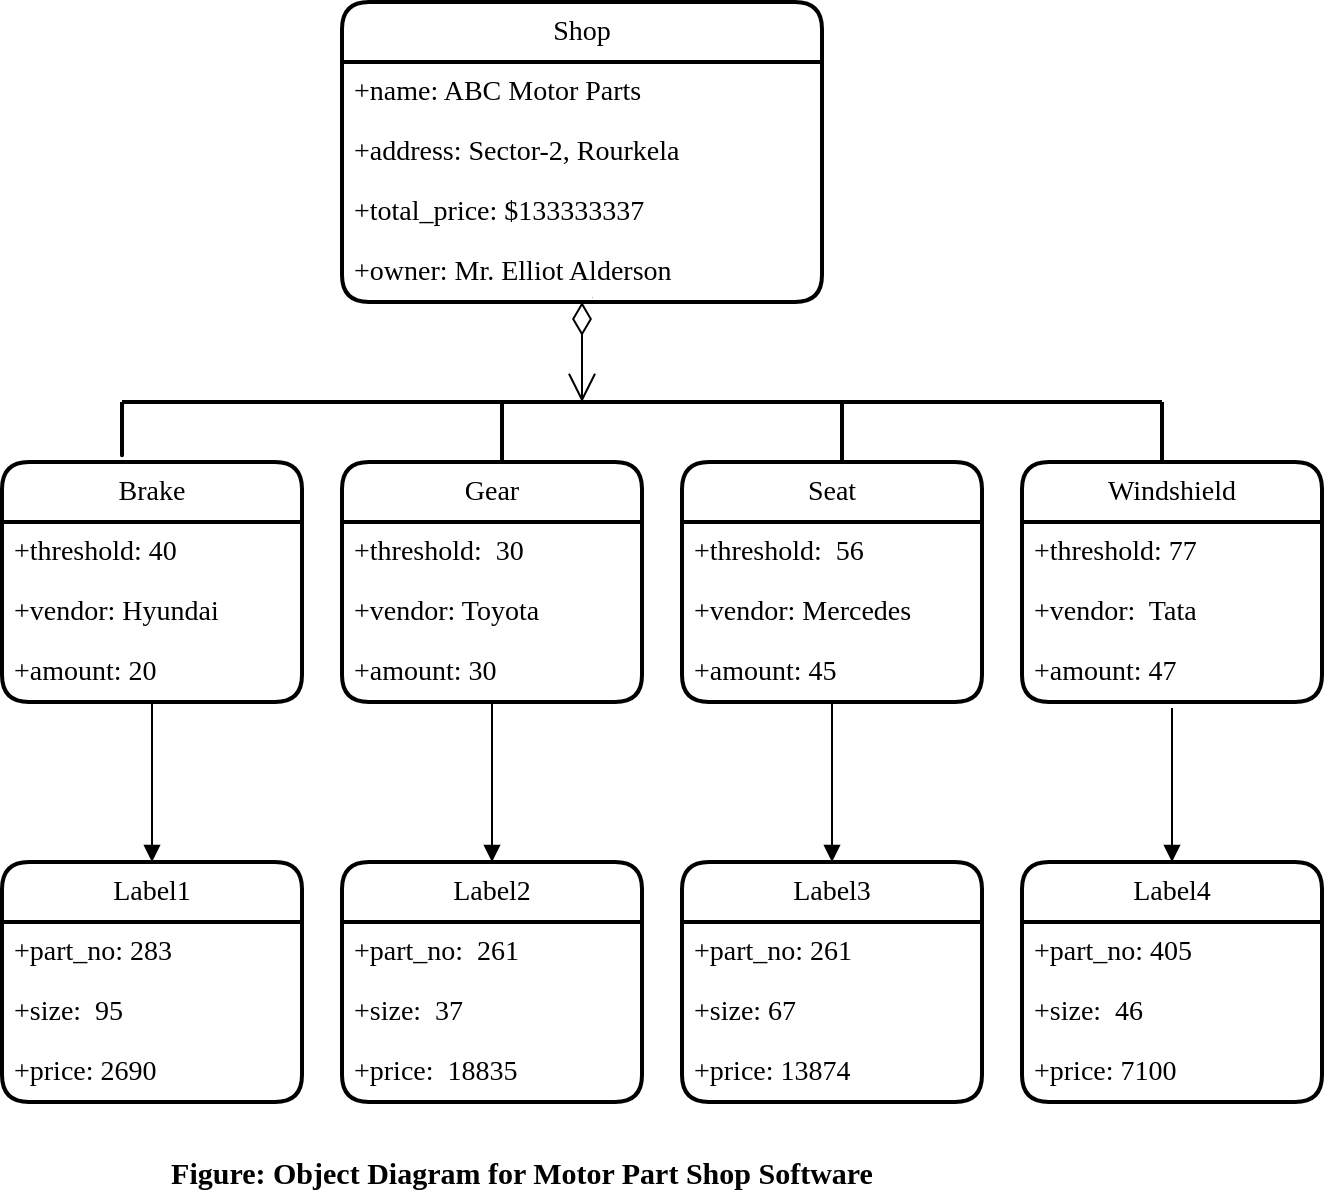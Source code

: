 <mxfile version="21.1.5" type="device">
  <diagram name="Page-1" id="Br9azxL4yE_4B7ivNwfj">
    <mxGraphModel dx="1221" dy="627" grid="1" gridSize="10" guides="1" tooltips="1" connect="1" arrows="1" fold="1" page="1" pageScale="1" pageWidth="1169" pageHeight="827" math="0" shadow="0">
      <root>
        <mxCell id="0" />
        <mxCell id="1" parent="0" />
        <mxCell id="c59rOInWtLs_jkFZpN9e-1" value="Shop" style="swimlane;fontStyle=0;childLayout=stackLayout;horizontal=1;startSize=30;horizontalStack=0;resizeParent=1;resizeParentMax=0;resizeLast=0;collapsible=1;marginBottom=0;whiteSpace=wrap;html=1;strokeWidth=2;fontSize=14;fontFamily=https://fonts.google.com/specimen/Poppins;fontSource=https%3A%2F%2Ffonts.googleapis.com%2Fcss%3Ffamily%3Dhttps%253A%252F%252Ffonts.google.com%252Fspecimen%252FPoppins;rounded=1;" parent="1" vertex="1">
          <mxGeometry x="340" y="220" width="240" height="150" as="geometry" />
        </mxCell>
        <mxCell id="c59rOInWtLs_jkFZpN9e-2" value="+name: ABC Motor Parts" style="text;strokeColor=none;fillColor=none;align=left;verticalAlign=middle;spacingLeft=4;spacingRight=4;overflow=hidden;points=[[0,0.5],[1,0.5]];portConstraint=eastwest;rotatable=0;whiteSpace=wrap;html=1;strokeWidth=2;fontSize=14;fontFamily=https://fonts.google.com/specimen/Poppins;fontSource=https%3A%2F%2Ffonts.googleapis.com%2Fcss%3Ffamily%3Dhttps%253A%252F%252Ffonts.google.com%252Fspecimen%252FPoppins;rounded=1;" parent="c59rOInWtLs_jkFZpN9e-1" vertex="1">
          <mxGeometry y="30" width="240" height="30" as="geometry" />
        </mxCell>
        <mxCell id="c59rOInWtLs_jkFZpN9e-3" value="+address: Sector-2, Rourkela" style="text;strokeColor=none;fillColor=none;align=left;verticalAlign=middle;spacingLeft=4;spacingRight=4;overflow=hidden;points=[[0,0.5],[1,0.5]];portConstraint=eastwest;rotatable=0;whiteSpace=wrap;html=1;strokeWidth=2;fontSize=14;fontFamily=https://fonts.google.com/specimen/Poppins;fontSource=https%3A%2F%2Ffonts.googleapis.com%2Fcss%3Ffamily%3Dhttps%253A%252F%252Ffonts.google.com%252Fspecimen%252FPoppins;rounded=1;" parent="c59rOInWtLs_jkFZpN9e-1" vertex="1">
          <mxGeometry y="60" width="240" height="30" as="geometry" />
        </mxCell>
        <mxCell id="c59rOInWtLs_jkFZpN9e-16" value="+total_price: $133333337" style="text;strokeColor=none;fillColor=none;align=left;verticalAlign=middle;spacingLeft=4;spacingRight=4;overflow=hidden;points=[[0,0.5],[1,0.5]];portConstraint=eastwest;rotatable=0;whiteSpace=wrap;html=1;strokeWidth=2;fontSize=14;fontFamily=https://fonts.google.com/specimen/Poppins;fontSource=https%3A%2F%2Ffonts.googleapis.com%2Fcss%3Ffamily%3Dhttps%253A%252F%252Ffonts.google.com%252Fspecimen%252FPoppins;rounded=1;" parent="c59rOInWtLs_jkFZpN9e-1" vertex="1">
          <mxGeometry y="90" width="240" height="30" as="geometry" />
        </mxCell>
        <mxCell id="c59rOInWtLs_jkFZpN9e-4" value="+owner: Mr. Elliot Alderson" style="text;strokeColor=none;fillColor=none;align=left;verticalAlign=middle;spacingLeft=4;spacingRight=4;overflow=hidden;points=[[0,0.5],[1,0.5]];portConstraint=eastwest;rotatable=0;whiteSpace=wrap;html=1;strokeWidth=2;fontSize=14;fontFamily=https://fonts.google.com/specimen/Poppins;fontSource=https%3A%2F%2Ffonts.googleapis.com%2Fcss%3Ffamily%3Dhttps%253A%252F%252Ffonts.google.com%252Fspecimen%252FPoppins;rounded=1;" parent="c59rOInWtLs_jkFZpN9e-1" vertex="1">
          <mxGeometry y="120" width="240" height="30" as="geometry" />
        </mxCell>
        <mxCell id="c59rOInWtLs_jkFZpN9e-21" value="Brake" style="swimlane;fontStyle=0;childLayout=stackLayout;horizontal=1;startSize=30;horizontalStack=0;resizeParent=1;resizeParentMax=0;resizeLast=0;collapsible=1;marginBottom=0;whiteSpace=wrap;html=1;strokeWidth=2;fontSize=14;fontFamily=https://fonts.google.com/specimen/Poppins;fontSource=https%3A%2F%2Ffonts.googleapis.com%2Fcss%3Ffamily%3Dhttps%253A%252F%252Ffonts.google.com%252Fspecimen%252FPoppins;rounded=1;" parent="1" vertex="1">
          <mxGeometry x="170" y="450" width="150" height="120" as="geometry" />
        </mxCell>
        <mxCell id="c59rOInWtLs_jkFZpN9e-22" value="+threshold: 40" style="text;strokeColor=none;fillColor=none;align=left;verticalAlign=middle;spacingLeft=4;spacingRight=4;overflow=hidden;points=[[0,0.5],[1,0.5]];portConstraint=eastwest;rotatable=0;whiteSpace=wrap;html=1;strokeWidth=2;fontSize=14;fontFamily=https://fonts.google.com/specimen/Poppins;fontSource=https%3A%2F%2Ffonts.googleapis.com%2Fcss%3Ffamily%3Dhttps%253A%252F%252Ffonts.google.com%252Fspecimen%252FPoppins;rounded=1;" parent="c59rOInWtLs_jkFZpN9e-21" vertex="1">
          <mxGeometry y="30" width="150" height="30" as="geometry" />
        </mxCell>
        <mxCell id="c59rOInWtLs_jkFZpN9e-23" value="+vendor: Hyundai" style="text;strokeColor=none;fillColor=none;align=left;verticalAlign=middle;spacingLeft=4;spacingRight=4;overflow=hidden;points=[[0,0.5],[1,0.5]];portConstraint=eastwest;rotatable=0;whiteSpace=wrap;html=1;strokeWidth=2;fontSize=14;fontFamily=https://fonts.google.com/specimen/Poppins;fontSource=https%3A%2F%2Ffonts.googleapis.com%2Fcss%3Ffamily%3Dhttps%253A%252F%252Ffonts.google.com%252Fspecimen%252FPoppins;rounded=1;" parent="c59rOInWtLs_jkFZpN9e-21" vertex="1">
          <mxGeometry y="60" width="150" height="30" as="geometry" />
        </mxCell>
        <mxCell id="c59rOInWtLs_jkFZpN9e-24" value="+amount: 20" style="text;strokeColor=none;fillColor=none;align=left;verticalAlign=middle;spacingLeft=4;spacingRight=4;overflow=hidden;points=[[0,0.5],[1,0.5]];portConstraint=eastwest;rotatable=0;whiteSpace=wrap;html=1;strokeWidth=2;fontSize=14;fontFamily=https://fonts.google.com/specimen/Poppins;fontSource=https%3A%2F%2Ffonts.googleapis.com%2Fcss%3Ffamily%3Dhttps%253A%252F%252Ffonts.google.com%252Fspecimen%252FPoppins;rounded=1;" parent="c59rOInWtLs_jkFZpN9e-21" vertex="1">
          <mxGeometry y="90" width="150" height="30" as="geometry" />
        </mxCell>
        <mxCell id="c59rOInWtLs_jkFZpN9e-25" value="Gear" style="swimlane;fontStyle=0;childLayout=stackLayout;horizontal=1;startSize=30;horizontalStack=0;resizeParent=1;resizeParentMax=0;resizeLast=0;collapsible=1;marginBottom=0;whiteSpace=wrap;html=1;strokeWidth=2;fontSize=14;fontFamily=https://fonts.google.com/specimen/Poppins;fontSource=https%3A%2F%2Ffonts.googleapis.com%2Fcss%3Ffamily%3Dhttps%253A%252F%252Ffonts.google.com%252Fspecimen%252FPoppins;rounded=1;" parent="1" vertex="1">
          <mxGeometry x="340" y="450" width="150" height="120" as="geometry" />
        </mxCell>
        <mxCell id="c59rOInWtLs_jkFZpN9e-26" value="+threshold:&amp;nbsp; 30&lt;br&gt;" style="text;strokeColor=none;fillColor=none;align=left;verticalAlign=middle;spacingLeft=4;spacingRight=4;overflow=hidden;points=[[0,0.5],[1,0.5]];portConstraint=eastwest;rotatable=0;whiteSpace=wrap;html=1;strokeWidth=2;fontSize=14;fontFamily=https://fonts.google.com/specimen/Poppins;fontSource=https%3A%2F%2Ffonts.googleapis.com%2Fcss%3Ffamily%3Dhttps%253A%252F%252Ffonts.google.com%252Fspecimen%252FPoppins;rounded=1;" parent="c59rOInWtLs_jkFZpN9e-25" vertex="1">
          <mxGeometry y="30" width="150" height="30" as="geometry" />
        </mxCell>
        <mxCell id="c59rOInWtLs_jkFZpN9e-27" value="+vendor: Toyota&lt;br&gt;" style="text;strokeColor=none;fillColor=none;align=left;verticalAlign=middle;spacingLeft=4;spacingRight=4;overflow=hidden;points=[[0,0.5],[1,0.5]];portConstraint=eastwest;rotatable=0;whiteSpace=wrap;html=1;strokeWidth=2;fontSize=14;fontFamily=https://fonts.google.com/specimen/Poppins;fontSource=https%3A%2F%2Ffonts.googleapis.com%2Fcss%3Ffamily%3Dhttps%253A%252F%252Ffonts.google.com%252Fspecimen%252FPoppins;rounded=1;" parent="c59rOInWtLs_jkFZpN9e-25" vertex="1">
          <mxGeometry y="60" width="150" height="30" as="geometry" />
        </mxCell>
        <mxCell id="c59rOInWtLs_jkFZpN9e-28" value="+amount: 30" style="text;strokeColor=none;fillColor=none;align=left;verticalAlign=middle;spacingLeft=4;spacingRight=4;overflow=hidden;points=[[0,0.5],[1,0.5]];portConstraint=eastwest;rotatable=0;whiteSpace=wrap;html=1;strokeWidth=2;fontSize=14;fontFamily=https://fonts.google.com/specimen/Poppins;fontSource=https%3A%2F%2Ffonts.googleapis.com%2Fcss%3Ffamily%3Dhttps%253A%252F%252Ffonts.google.com%252Fspecimen%252FPoppins;rounded=1;" parent="c59rOInWtLs_jkFZpN9e-25" vertex="1">
          <mxGeometry y="90" width="150" height="30" as="geometry" />
        </mxCell>
        <mxCell id="c59rOInWtLs_jkFZpN9e-29" value="Seat" style="swimlane;fontStyle=0;childLayout=stackLayout;horizontal=1;startSize=30;horizontalStack=0;resizeParent=1;resizeParentMax=0;resizeLast=0;collapsible=1;marginBottom=0;whiteSpace=wrap;html=1;strokeWidth=2;fontSize=14;fontFamily=https://fonts.google.com/specimen/Poppins;fontSource=https%3A%2F%2Ffonts.googleapis.com%2Fcss%3Ffamily%3Dhttps%253A%252F%252Ffonts.google.com%252Fspecimen%252FPoppins;rounded=1;" parent="1" vertex="1">
          <mxGeometry x="510" y="450" width="150" height="120" as="geometry" />
        </mxCell>
        <mxCell id="c59rOInWtLs_jkFZpN9e-30" value="+threshold:&amp;nbsp; 56" style="text;strokeColor=none;fillColor=none;align=left;verticalAlign=middle;spacingLeft=4;spacingRight=4;overflow=hidden;points=[[0,0.5],[1,0.5]];portConstraint=eastwest;rotatable=0;whiteSpace=wrap;html=1;strokeWidth=2;fontSize=14;fontFamily=https://fonts.google.com/specimen/Poppins;fontSource=https%3A%2F%2Ffonts.googleapis.com%2Fcss%3Ffamily%3Dhttps%253A%252F%252Ffonts.google.com%252Fspecimen%252FPoppins;rounded=1;" parent="c59rOInWtLs_jkFZpN9e-29" vertex="1">
          <mxGeometry y="30" width="150" height="30" as="geometry" />
        </mxCell>
        <mxCell id="c59rOInWtLs_jkFZpN9e-31" value="+vendor: Mercedes" style="text;strokeColor=none;fillColor=none;align=left;verticalAlign=middle;spacingLeft=4;spacingRight=4;overflow=hidden;points=[[0,0.5],[1,0.5]];portConstraint=eastwest;rotatable=0;whiteSpace=wrap;html=1;strokeWidth=2;fontSize=14;fontFamily=https://fonts.google.com/specimen/Poppins;fontSource=https%3A%2F%2Ffonts.googleapis.com%2Fcss%3Ffamily%3Dhttps%253A%252F%252Ffonts.google.com%252Fspecimen%252FPoppins;rounded=1;" parent="c59rOInWtLs_jkFZpN9e-29" vertex="1">
          <mxGeometry y="60" width="150" height="30" as="geometry" />
        </mxCell>
        <mxCell id="c59rOInWtLs_jkFZpN9e-32" value="+amount: 45" style="text;strokeColor=none;fillColor=none;align=left;verticalAlign=middle;spacingLeft=4;spacingRight=4;overflow=hidden;points=[[0,0.5],[1,0.5]];portConstraint=eastwest;rotatable=0;whiteSpace=wrap;html=1;strokeWidth=2;fontSize=14;fontFamily=https://fonts.google.com/specimen/Poppins;fontSource=https%3A%2F%2Ffonts.googleapis.com%2Fcss%3Ffamily%3Dhttps%253A%252F%252Ffonts.google.com%252Fspecimen%252FPoppins;rounded=1;" parent="c59rOInWtLs_jkFZpN9e-29" vertex="1">
          <mxGeometry y="90" width="150" height="30" as="geometry" />
        </mxCell>
        <mxCell id="c59rOInWtLs_jkFZpN9e-33" value="Windshield" style="swimlane;fontStyle=0;childLayout=stackLayout;horizontal=1;startSize=30;horizontalStack=0;resizeParent=1;resizeParentMax=0;resizeLast=0;collapsible=1;marginBottom=0;whiteSpace=wrap;html=1;strokeWidth=2;fontSize=14;fontFamily=https://fonts.google.com/specimen/Poppins;fontSource=https%3A%2F%2Ffonts.googleapis.com%2Fcss%3Ffamily%3Dhttps%253A%252F%252Ffonts.google.com%252Fspecimen%252FPoppins;rounded=1;" parent="1" vertex="1">
          <mxGeometry x="680" y="450" width="150" height="120" as="geometry" />
        </mxCell>
        <mxCell id="c59rOInWtLs_jkFZpN9e-34" value="+threshold: 77&lt;span style=&quot;white-space: pre;&quot;&gt;	&lt;/span&gt;" style="text;strokeColor=none;fillColor=none;align=left;verticalAlign=middle;spacingLeft=4;spacingRight=4;overflow=hidden;points=[[0,0.5],[1,0.5]];portConstraint=eastwest;rotatable=0;whiteSpace=wrap;html=1;strokeWidth=2;fontSize=14;fontFamily=https://fonts.google.com/specimen/Poppins;fontSource=https%3A%2F%2Ffonts.googleapis.com%2Fcss%3Ffamily%3Dhttps%253A%252F%252Ffonts.google.com%252Fspecimen%252FPoppins;rounded=1;" parent="c59rOInWtLs_jkFZpN9e-33" vertex="1">
          <mxGeometry y="30" width="150" height="30" as="geometry" />
        </mxCell>
        <mxCell id="c59rOInWtLs_jkFZpN9e-35" value="+vendor:&amp;nbsp; Tata" style="text;strokeColor=none;fillColor=none;align=left;verticalAlign=middle;spacingLeft=4;spacingRight=4;overflow=hidden;points=[[0,0.5],[1,0.5]];portConstraint=eastwest;rotatable=0;whiteSpace=wrap;html=1;strokeWidth=2;fontSize=14;fontFamily=https://fonts.google.com/specimen/Poppins;fontSource=https%3A%2F%2Ffonts.googleapis.com%2Fcss%3Ffamily%3Dhttps%253A%252F%252Ffonts.google.com%252Fspecimen%252FPoppins;rounded=1;" parent="c59rOInWtLs_jkFZpN9e-33" vertex="1">
          <mxGeometry y="60" width="150" height="30" as="geometry" />
        </mxCell>
        <mxCell id="c59rOInWtLs_jkFZpN9e-36" value="+amount: 47" style="text;strokeColor=none;fillColor=none;align=left;verticalAlign=middle;spacingLeft=4;spacingRight=4;overflow=hidden;points=[[0,0.5],[1,0.5]];portConstraint=eastwest;rotatable=0;whiteSpace=wrap;html=1;strokeWidth=2;fontSize=14;fontFamily=https://fonts.google.com/specimen/Poppins;fontSource=https%3A%2F%2Ffonts.googleapis.com%2Fcss%3Ffamily%3Dhttps%253A%252F%252Ffonts.google.com%252Fspecimen%252FPoppins;rounded=1;" parent="c59rOInWtLs_jkFZpN9e-33" vertex="1">
          <mxGeometry y="90" width="150" height="30" as="geometry" />
        </mxCell>
        <mxCell id="c59rOInWtLs_jkFZpN9e-37" value="Label1" style="swimlane;fontStyle=0;childLayout=stackLayout;horizontal=1;startSize=30;horizontalStack=0;resizeParent=1;resizeParentMax=0;resizeLast=0;collapsible=1;marginBottom=0;whiteSpace=wrap;html=1;strokeWidth=2;fontSize=14;fontFamily=https://fonts.google.com/specimen/Poppins;fontSource=https%3A%2F%2Ffonts.googleapis.com%2Fcss%3Ffamily%3Dhttps%253A%252F%252Ffonts.google.com%252Fspecimen%252FPoppins;rounded=1;" parent="1" vertex="1">
          <mxGeometry x="170" y="650" width="150" height="120" as="geometry" />
        </mxCell>
        <mxCell id="c59rOInWtLs_jkFZpN9e-38" value="+part_no: 283" style="text;strokeColor=none;fillColor=none;align=left;verticalAlign=middle;spacingLeft=4;spacingRight=4;overflow=hidden;points=[[0,0.5],[1,0.5]];portConstraint=eastwest;rotatable=0;whiteSpace=wrap;html=1;strokeWidth=2;fontSize=14;fontFamily=https://fonts.google.com/specimen/Poppins;fontSource=https%3A%2F%2Ffonts.googleapis.com%2Fcss%3Ffamily%3Dhttps%253A%252F%252Ffonts.google.com%252Fspecimen%252FPoppins;rounded=1;" parent="c59rOInWtLs_jkFZpN9e-37" vertex="1">
          <mxGeometry y="30" width="150" height="30" as="geometry" />
        </mxCell>
        <mxCell id="c59rOInWtLs_jkFZpN9e-39" value="+size:&amp;nbsp; 95" style="text;strokeColor=none;fillColor=none;align=left;verticalAlign=middle;spacingLeft=4;spacingRight=4;overflow=hidden;points=[[0,0.5],[1,0.5]];portConstraint=eastwest;rotatable=0;whiteSpace=wrap;html=1;strokeWidth=2;fontSize=14;fontFamily=https://fonts.google.com/specimen/Poppins;fontSource=https%3A%2F%2Ffonts.googleapis.com%2Fcss%3Ffamily%3Dhttps%253A%252F%252Ffonts.google.com%252Fspecimen%252FPoppins;rounded=1;" parent="c59rOInWtLs_jkFZpN9e-37" vertex="1">
          <mxGeometry y="60" width="150" height="30" as="geometry" />
        </mxCell>
        <mxCell id="c59rOInWtLs_jkFZpN9e-40" value="+price: 2690" style="text;strokeColor=none;fillColor=none;align=left;verticalAlign=middle;spacingLeft=4;spacingRight=4;overflow=hidden;points=[[0,0.5],[1,0.5]];portConstraint=eastwest;rotatable=0;whiteSpace=wrap;html=1;strokeWidth=2;fontSize=14;fontFamily=https://fonts.google.com/specimen/Poppins;fontSource=https%3A%2F%2Ffonts.googleapis.com%2Fcss%3Ffamily%3Dhttps%253A%252F%252Ffonts.google.com%252Fspecimen%252FPoppins;rounded=1;" parent="c59rOInWtLs_jkFZpN9e-37" vertex="1">
          <mxGeometry y="90" width="150" height="30" as="geometry" />
        </mxCell>
        <mxCell id="c59rOInWtLs_jkFZpN9e-57" value="Label2" style="swimlane;fontStyle=0;childLayout=stackLayout;horizontal=1;startSize=30;horizontalStack=0;resizeParent=1;resizeParentMax=0;resizeLast=0;collapsible=1;marginBottom=0;whiteSpace=wrap;html=1;strokeWidth=2;fontSize=14;fontFamily=https://fonts.google.com/specimen/Poppins;fontSource=https%3A%2F%2Ffonts.googleapis.com%2Fcss%3Ffamily%3Dhttps%253A%252F%252Ffonts.google.com%252Fspecimen%252FPoppins;rounded=1;" parent="1" vertex="1">
          <mxGeometry x="340" y="650" width="150" height="120" as="geometry" />
        </mxCell>
        <mxCell id="c59rOInWtLs_jkFZpN9e-58" value="+part_no:&amp;nbsp; 261" style="text;strokeColor=none;fillColor=none;align=left;verticalAlign=middle;spacingLeft=4;spacingRight=4;overflow=hidden;points=[[0,0.5],[1,0.5]];portConstraint=eastwest;rotatable=0;whiteSpace=wrap;html=1;strokeWidth=2;fontSize=14;fontFamily=https://fonts.google.com/specimen/Poppins;fontSource=https%3A%2F%2Ffonts.googleapis.com%2Fcss%3Ffamily%3Dhttps%253A%252F%252Ffonts.google.com%252Fspecimen%252FPoppins;rounded=1;" parent="c59rOInWtLs_jkFZpN9e-57" vertex="1">
          <mxGeometry y="30" width="150" height="30" as="geometry" />
        </mxCell>
        <mxCell id="c59rOInWtLs_jkFZpN9e-59" value="+size:&amp;nbsp; 37" style="text;strokeColor=none;fillColor=none;align=left;verticalAlign=middle;spacingLeft=4;spacingRight=4;overflow=hidden;points=[[0,0.5],[1,0.5]];portConstraint=eastwest;rotatable=0;whiteSpace=wrap;html=1;strokeWidth=2;fontSize=14;fontFamily=https://fonts.google.com/specimen/Poppins;fontSource=https%3A%2F%2Ffonts.googleapis.com%2Fcss%3Ffamily%3Dhttps%253A%252F%252Ffonts.google.com%252Fspecimen%252FPoppins;rounded=1;" parent="c59rOInWtLs_jkFZpN9e-57" vertex="1">
          <mxGeometry y="60" width="150" height="30" as="geometry" />
        </mxCell>
        <mxCell id="c59rOInWtLs_jkFZpN9e-60" value="+price:&amp;nbsp; 18835" style="text;strokeColor=none;fillColor=none;align=left;verticalAlign=middle;spacingLeft=4;spacingRight=4;overflow=hidden;points=[[0,0.5],[1,0.5]];portConstraint=eastwest;rotatable=0;whiteSpace=wrap;html=1;strokeWidth=2;fontSize=14;fontFamily=https://fonts.google.com/specimen/Poppins;fontSource=https%3A%2F%2Ffonts.googleapis.com%2Fcss%3Ffamily%3Dhttps%253A%252F%252Ffonts.google.com%252Fspecimen%252FPoppins;rounded=1;" parent="c59rOInWtLs_jkFZpN9e-57" vertex="1">
          <mxGeometry y="90" width="150" height="30" as="geometry" />
        </mxCell>
        <mxCell id="c59rOInWtLs_jkFZpN9e-61" value="Label3" style="swimlane;fontStyle=0;childLayout=stackLayout;horizontal=1;startSize=30;horizontalStack=0;resizeParent=1;resizeParentMax=0;resizeLast=0;collapsible=1;marginBottom=0;whiteSpace=wrap;html=1;strokeWidth=2;fontSize=14;fontFamily=https://fonts.google.com/specimen/Poppins;fontSource=https%3A%2F%2Ffonts.googleapis.com%2Fcss%3Ffamily%3Dhttps%253A%252F%252Ffonts.google.com%252Fspecimen%252FPoppins;rounded=1;" parent="1" vertex="1">
          <mxGeometry x="510" y="650" width="150" height="120" as="geometry" />
        </mxCell>
        <mxCell id="c59rOInWtLs_jkFZpN9e-62" value="+part_no: 261" style="text;strokeColor=none;fillColor=none;align=left;verticalAlign=middle;spacingLeft=4;spacingRight=4;overflow=hidden;points=[[0,0.5],[1,0.5]];portConstraint=eastwest;rotatable=0;whiteSpace=wrap;html=1;strokeWidth=2;fontSize=14;fontFamily=https://fonts.google.com/specimen/Poppins;fontSource=https%3A%2F%2Ffonts.googleapis.com%2Fcss%3Ffamily%3Dhttps%253A%252F%252Ffonts.google.com%252Fspecimen%252FPoppins;rounded=1;" parent="c59rOInWtLs_jkFZpN9e-61" vertex="1">
          <mxGeometry y="30" width="150" height="30" as="geometry" />
        </mxCell>
        <mxCell id="c59rOInWtLs_jkFZpN9e-63" value="+size: 67&lt;br&gt;" style="text;strokeColor=none;fillColor=none;align=left;verticalAlign=middle;spacingLeft=4;spacingRight=4;overflow=hidden;points=[[0,0.5],[1,0.5]];portConstraint=eastwest;rotatable=0;whiteSpace=wrap;html=1;strokeWidth=2;fontSize=14;fontFamily=https://fonts.google.com/specimen/Poppins;fontSource=https%3A%2F%2Ffonts.googleapis.com%2Fcss%3Ffamily%3Dhttps%253A%252F%252Ffonts.google.com%252Fspecimen%252FPoppins;rounded=1;" parent="c59rOInWtLs_jkFZpN9e-61" vertex="1">
          <mxGeometry y="60" width="150" height="30" as="geometry" />
        </mxCell>
        <mxCell id="c59rOInWtLs_jkFZpN9e-64" value="+price: 13874" style="text;strokeColor=none;fillColor=none;align=left;verticalAlign=middle;spacingLeft=4;spacingRight=4;overflow=hidden;points=[[0,0.5],[1,0.5]];portConstraint=eastwest;rotatable=0;whiteSpace=wrap;html=1;strokeWidth=2;fontSize=14;fontFamily=https://fonts.google.com/specimen/Poppins;fontSource=https%3A%2F%2Ffonts.googleapis.com%2Fcss%3Ffamily%3Dhttps%253A%252F%252Ffonts.google.com%252Fspecimen%252FPoppins;rounded=1;" parent="c59rOInWtLs_jkFZpN9e-61" vertex="1">
          <mxGeometry y="90" width="150" height="30" as="geometry" />
        </mxCell>
        <mxCell id="c59rOInWtLs_jkFZpN9e-65" value="Label4" style="swimlane;fontStyle=0;childLayout=stackLayout;horizontal=1;startSize=30;horizontalStack=0;resizeParent=1;resizeParentMax=0;resizeLast=0;collapsible=1;marginBottom=0;whiteSpace=wrap;html=1;strokeWidth=2;fontSize=14;fontFamily=https://fonts.google.com/specimen/Poppins;fontSource=https%3A%2F%2Ffonts.googleapis.com%2Fcss%3Ffamily%3Dhttps%253A%252F%252Ffonts.google.com%252Fspecimen%252FPoppins;rounded=1;" parent="1" vertex="1">
          <mxGeometry x="680" y="650" width="150" height="120" as="geometry" />
        </mxCell>
        <mxCell id="c59rOInWtLs_jkFZpN9e-66" value="+part_no: 405" style="text;strokeColor=none;fillColor=none;align=left;verticalAlign=middle;spacingLeft=4;spacingRight=4;overflow=hidden;points=[[0,0.5],[1,0.5]];portConstraint=eastwest;rotatable=0;whiteSpace=wrap;html=1;strokeWidth=2;fontSize=14;fontFamily=https://fonts.google.com/specimen/Poppins;fontSource=https%3A%2F%2Ffonts.googleapis.com%2Fcss%3Ffamily%3Dhttps%253A%252F%252Ffonts.google.com%252Fspecimen%252FPoppins;rounded=1;" parent="c59rOInWtLs_jkFZpN9e-65" vertex="1">
          <mxGeometry y="30" width="150" height="30" as="geometry" />
        </mxCell>
        <mxCell id="c59rOInWtLs_jkFZpN9e-67" value="+size:&amp;nbsp; 46" style="text;strokeColor=none;fillColor=none;align=left;verticalAlign=middle;spacingLeft=4;spacingRight=4;overflow=hidden;points=[[0,0.5],[1,0.5]];portConstraint=eastwest;rotatable=0;whiteSpace=wrap;html=1;strokeWidth=2;fontSize=14;fontFamily=https://fonts.google.com/specimen/Poppins;fontSource=https%3A%2F%2Ffonts.googleapis.com%2Fcss%3Ffamily%3Dhttps%253A%252F%252Ffonts.google.com%252Fspecimen%252FPoppins;rounded=1;" parent="c59rOInWtLs_jkFZpN9e-65" vertex="1">
          <mxGeometry y="60" width="150" height="30" as="geometry" />
        </mxCell>
        <mxCell id="c59rOInWtLs_jkFZpN9e-68" value="+price: 7100" style="text;strokeColor=none;fillColor=none;align=left;verticalAlign=middle;spacingLeft=4;spacingRight=4;overflow=hidden;points=[[0,0.5],[1,0.5]];portConstraint=eastwest;rotatable=0;whiteSpace=wrap;html=1;strokeWidth=2;fontSize=14;fontFamily=https://fonts.google.com/specimen/Poppins;fontSource=https%3A%2F%2Ffonts.googleapis.com%2Fcss%3Ffamily%3Dhttps%253A%252F%252Ffonts.google.com%252Fspecimen%252FPoppins;rounded=1;" parent="c59rOInWtLs_jkFZpN9e-65" vertex="1">
          <mxGeometry y="90" width="150" height="30" as="geometry" />
        </mxCell>
        <mxCell id="c59rOInWtLs_jkFZpN9e-74" value="" style="endArrow=none;html=1;rounded=1;strokeWidth=2;fontSize=14;fontFamily=https://fonts.google.com/specimen/Poppins;fontSource=https%3A%2F%2Ffonts.googleapis.com%2Fcss%3Ffamily%3Dhttps%253A%252F%252Ffonts.google.com%252Fspecimen%252FPoppins;" parent="1" edge="1">
          <mxGeometry width="50" height="50" relative="1" as="geometry">
            <mxPoint x="230" y="420" as="sourcePoint" />
            <mxPoint x="750" y="420" as="targetPoint" />
            <Array as="points" />
          </mxGeometry>
        </mxCell>
        <mxCell id="c59rOInWtLs_jkFZpN9e-75" value="" style="endArrow=none;html=1;rounded=1;strokeWidth=2;fontSize=14;fontFamily=https://fonts.google.com/specimen/Poppins;fontSource=https%3A%2F%2Ffonts.googleapis.com%2Fcss%3Ffamily%3Dhttps%253A%252F%252Ffonts.google.com%252Fspecimen%252FPoppins;" parent="1" edge="1">
          <mxGeometry width="50" height="50" relative="1" as="geometry">
            <mxPoint x="230" y="440" as="sourcePoint" />
            <mxPoint x="230" y="420" as="targetPoint" />
            <Array as="points">
              <mxPoint x="230" y="450" />
            </Array>
          </mxGeometry>
        </mxCell>
        <mxCell id="c59rOInWtLs_jkFZpN9e-77" value="" style="endArrow=none;html=1;rounded=1;strokeWidth=2;fontSize=14;fontFamily=https://fonts.google.com/specimen/Poppins;fontSource=https%3A%2F%2Ffonts.googleapis.com%2Fcss%3Ffamily%3Dhttps%253A%252F%252Ffonts.google.com%252Fspecimen%252FPoppins;" parent="1" edge="1">
          <mxGeometry width="50" height="50" relative="1" as="geometry">
            <mxPoint x="420" y="450" as="sourcePoint" />
            <mxPoint x="420" y="420" as="targetPoint" />
          </mxGeometry>
        </mxCell>
        <mxCell id="c59rOInWtLs_jkFZpN9e-78" value="" style="endArrow=none;html=1;rounded=1;strokeWidth=2;fontSize=14;fontFamily=https://fonts.google.com/specimen/Poppins;fontSource=https%3A%2F%2Ffonts.googleapis.com%2Fcss%3Ffamily%3Dhttps%253A%252F%252Ffonts.google.com%252Fspecimen%252FPoppins;" parent="1" edge="1">
          <mxGeometry width="50" height="50" relative="1" as="geometry">
            <mxPoint x="590" y="450" as="sourcePoint" />
            <mxPoint x="590" y="420" as="targetPoint" />
          </mxGeometry>
        </mxCell>
        <mxCell id="c59rOInWtLs_jkFZpN9e-79" value="" style="endArrow=none;html=1;rounded=1;strokeWidth=2;fontSize=14;fontFamily=https://fonts.google.com/specimen/Poppins;fontSource=https%3A%2F%2Ffonts.googleapis.com%2Fcss%3Ffamily%3Dhttps%253A%252F%252Ffonts.google.com%252Fspecimen%252FPoppins;" parent="1" edge="1">
          <mxGeometry width="50" height="50" relative="1" as="geometry">
            <mxPoint x="750" y="450" as="sourcePoint" />
            <mxPoint x="750" y="420" as="targetPoint" />
          </mxGeometry>
        </mxCell>
        <mxCell id="c59rOInWtLs_jkFZpN9e-80" value="Figure: Object Diagram for Motor Part Shop Software" style="text;html=1;strokeColor=none;fillColor=none;align=center;verticalAlign=middle;whiteSpace=wrap;rounded=0;strokeWidth=9;fontSize=15;fontStyle=1;fontFamily=https://fonts.google.com/specimen/Poppins;fontSource=https%3A%2F%2Ffonts.googleapis.com%2Fcss%3Ffamily%3Dhttps%253A%252F%252Ffonts.google.com%252Fspecimen%252FPoppins;" parent="1" vertex="1">
          <mxGeometry x="230" y="790" width="400" height="30" as="geometry" />
        </mxCell>
        <mxCell id="Vj9u2xs_XURP0vMs3Tkp-3" value="1" style="endArrow=open;html=1;endSize=12;startArrow=diamondThin;startSize=14;startFill=0;edgeStyle=orthogonalEdgeStyle;align=left;verticalAlign=bottom;rounded=0;exitX=0.5;exitY=1;exitDx=0;exitDy=0;fontSize=1;" edge="1" parent="1" source="c59rOInWtLs_jkFZpN9e-1">
          <mxGeometry x="-1" y="3" relative="1" as="geometry">
            <mxPoint x="650" y="360" as="sourcePoint" />
            <mxPoint x="460" y="420" as="targetPoint" />
          </mxGeometry>
        </mxCell>
        <mxCell id="Vj9u2xs_XURP0vMs3Tkp-8" value="" style="endArrow=block;endFill=1;html=1;edgeStyle=orthogonalEdgeStyle;align=left;verticalAlign=top;rounded=0;entryX=0.5;entryY=0;entryDx=0;entryDy=0;exitX=0.5;exitY=1;exitDx=0;exitDy=0;" edge="1" parent="1" source="c59rOInWtLs_jkFZpN9e-21" target="c59rOInWtLs_jkFZpN9e-37">
          <mxGeometry x="-1" relative="1" as="geometry">
            <mxPoint x="230" y="590" as="sourcePoint" />
            <mxPoint x="260" y="580" as="targetPoint" />
          </mxGeometry>
        </mxCell>
        <mxCell id="Vj9u2xs_XURP0vMs3Tkp-12" value="" style="endArrow=block;endFill=1;html=1;edgeStyle=orthogonalEdgeStyle;align=left;verticalAlign=top;rounded=0;entryX=0.5;entryY=0;entryDx=0;entryDy=0;exitX=0.5;exitY=0.978;exitDx=0;exitDy=0;exitPerimeter=0;" edge="1" parent="1" source="c59rOInWtLs_jkFZpN9e-28" target="c59rOInWtLs_jkFZpN9e-57">
          <mxGeometry x="-1" relative="1" as="geometry">
            <mxPoint x="415" y="580" as="sourcePoint" />
            <mxPoint x="560" y="570" as="targetPoint" />
          </mxGeometry>
        </mxCell>
        <mxCell id="Vj9u2xs_XURP0vMs3Tkp-14" value="" style="endArrow=block;endFill=1;html=1;edgeStyle=orthogonalEdgeStyle;align=left;verticalAlign=top;rounded=0;entryX=0.5;entryY=0;entryDx=0;entryDy=0;exitX=0.5;exitY=1;exitDx=0;exitDy=0;" edge="1" parent="1" source="c59rOInWtLs_jkFZpN9e-29" target="c59rOInWtLs_jkFZpN9e-61">
          <mxGeometry x="-1" relative="1" as="geometry">
            <mxPoint x="580" y="610" as="sourcePoint" />
            <mxPoint x="580" y="691" as="targetPoint" />
          </mxGeometry>
        </mxCell>
        <mxCell id="Vj9u2xs_XURP0vMs3Tkp-15" value="" style="endArrow=block;endFill=1;html=1;edgeStyle=orthogonalEdgeStyle;align=left;verticalAlign=top;rounded=0;entryX=0.5;entryY=0;entryDx=0;entryDy=0;" edge="1" parent="1" target="c59rOInWtLs_jkFZpN9e-65">
          <mxGeometry x="-1" relative="1" as="geometry">
            <mxPoint x="755" y="573" as="sourcePoint" />
            <mxPoint x="740" y="671" as="targetPoint" />
            <Array as="points">
              <mxPoint x="755" y="573" />
            </Array>
          </mxGeometry>
        </mxCell>
      </root>
    </mxGraphModel>
  </diagram>
</mxfile>
